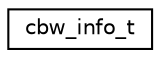 digraph "Graphical Class Hierarchy"
{
 // LATEX_PDF_SIZE
  edge [fontname="Helvetica",fontsize="10",labelfontname="Helvetica",labelfontsize="10"];
  node [fontname="Helvetica",fontsize="10",shape=record];
  rankdir="LR";
  Node0 [label="cbw_info_t",height=0.2,width=0.4,color="black", fillcolor="white", style="filled",URL="$structcbw__info__t.html",tooltip="USBUS Command Block Wrapper information."];
}
